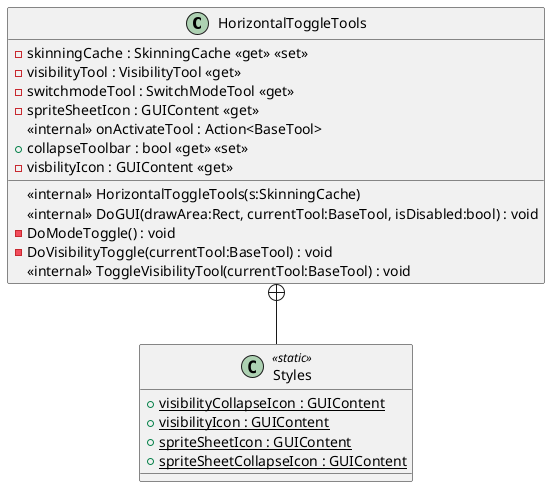 @startuml
class HorizontalToggleTools {
    - skinningCache : SkinningCache <<get>> <<set>>
    - visibilityTool : VisibilityTool <<get>>
    - switchmodeTool : SwitchModeTool <<get>>
    - spriteSheetIcon : GUIContent <<get>>
    <<internal>> onActivateTool : Action<BaseTool>
    + collapseToolbar : bool <<get>> <<set>>
    <<internal>> HorizontalToggleTools(s:SkinningCache)
    <<internal>> DoGUI(drawArea:Rect, currentTool:BaseTool, isDisabled:bool) : void
    - DoModeToggle() : void
    - DoVisibilityToggle(currentTool:BaseTool) : void
    - visbilityIcon : GUIContent <<get>>
    <<internal>> ToggleVisibilityTool(currentTool:BaseTool) : void
}
class Styles <<static>> {
    + {static} visibilityCollapseIcon : GUIContent
    + {static} visibilityIcon : GUIContent
    + {static} spriteSheetIcon : GUIContent
    + {static} spriteSheetCollapseIcon : GUIContent
}
HorizontalToggleTools +-- Styles
@enduml
